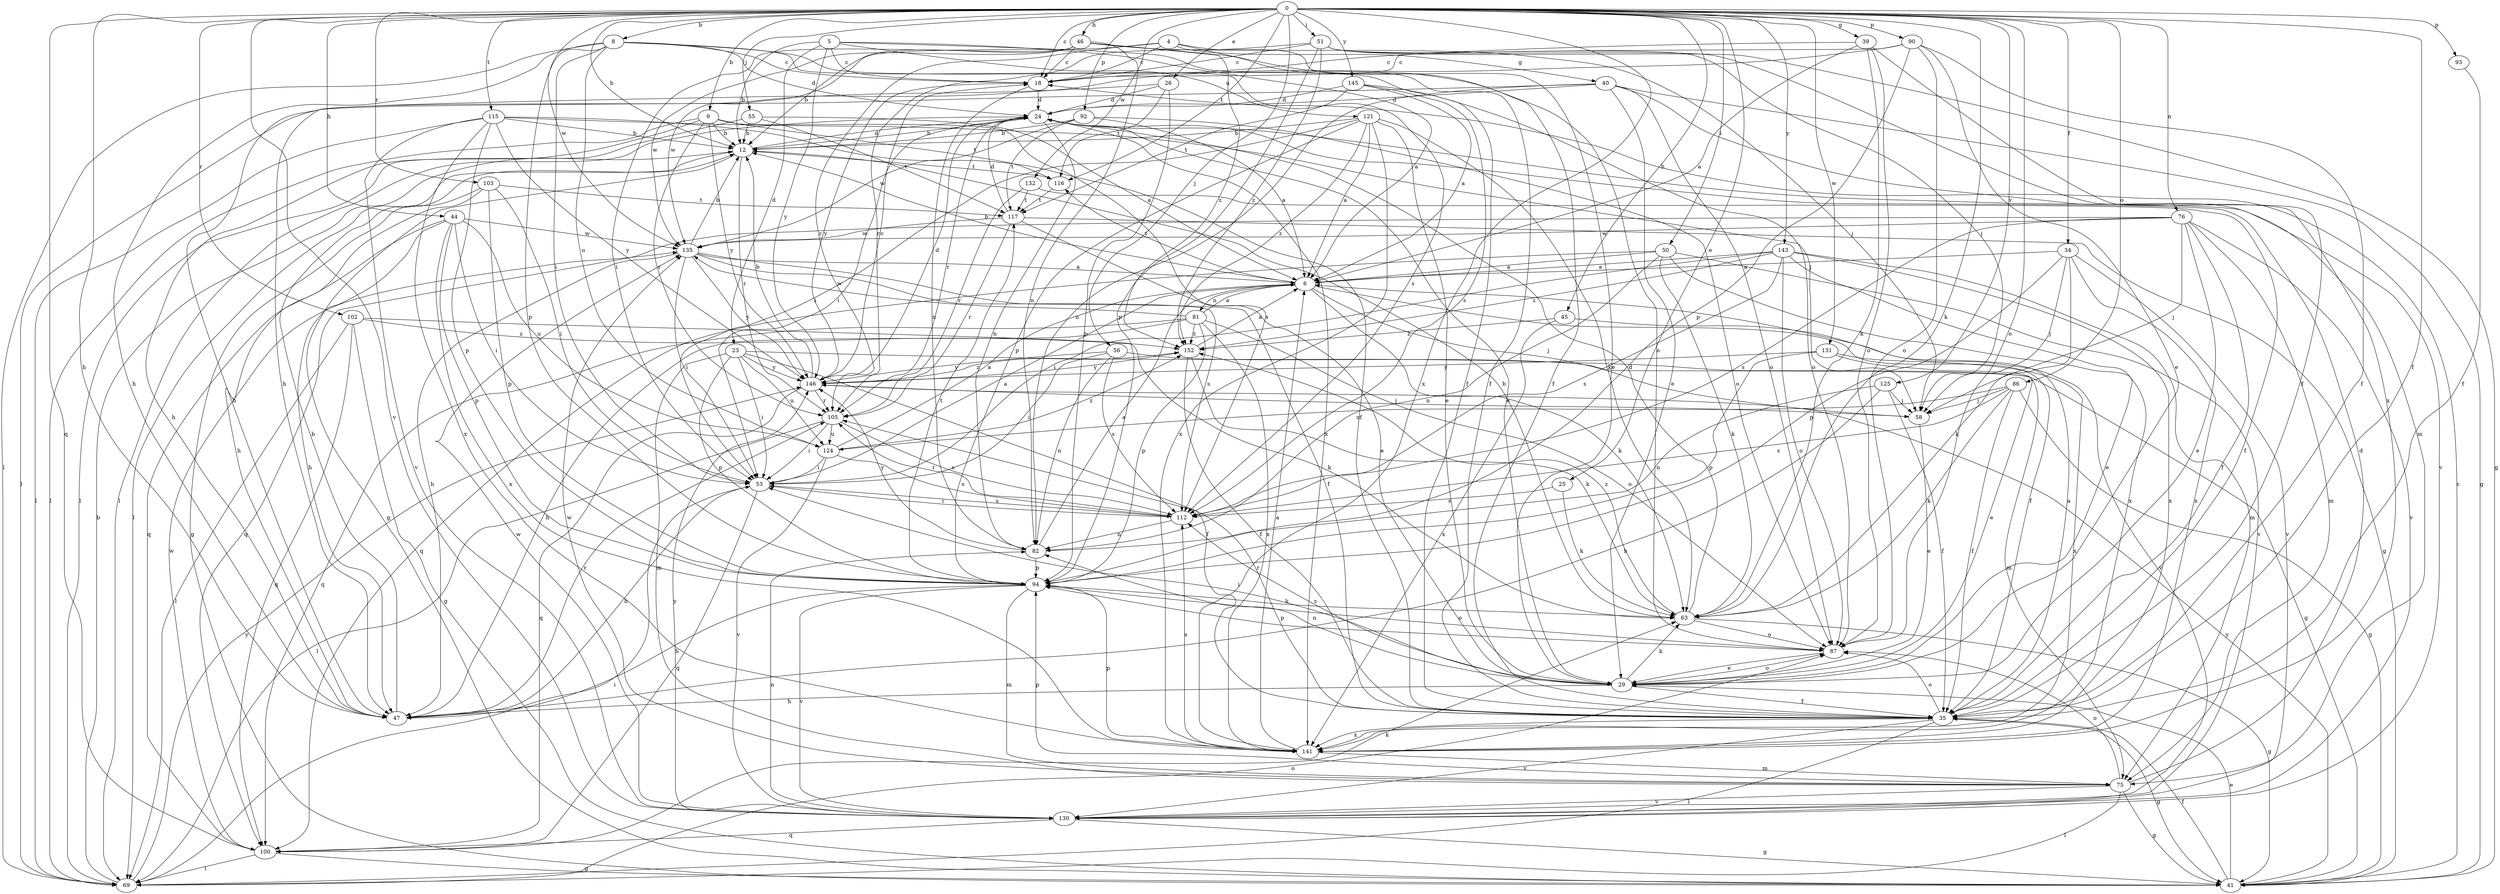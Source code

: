 strict digraph  {
0;
4;
5;
6;
8;
9;
12;
18;
23;
24;
25;
26;
29;
34;
35;
39;
40;
41;
44;
45;
46;
47;
50;
51;
53;
55;
56;
58;
63;
69;
75;
76;
81;
82;
86;
87;
90;
92;
93;
94;
100;
102;
103;
105;
112;
115;
116;
117;
121;
124;
125;
130;
131;
132;
135;
141;
143;
145;
146;
152;
0 -> 8  [label=b];
0 -> 9  [label=b];
0 -> 12  [label=b];
0 -> 18  [label=c];
0 -> 25  [label=e];
0 -> 26  [label=e];
0 -> 34  [label=f];
0 -> 35  [label=f];
0 -> 39  [label=g];
0 -> 44  [label=h];
0 -> 45  [label=h];
0 -> 46  [label=h];
0 -> 47  [label=h];
0 -> 50  [label=i];
0 -> 51  [label=i];
0 -> 55  [label=j];
0 -> 56  [label=j];
0 -> 63  [label=k];
0 -> 76  [label=n];
0 -> 86  [label=o];
0 -> 87  [label=o];
0 -> 90  [label=p];
0 -> 92  [label=p];
0 -> 93  [label=p];
0 -> 100  [label=q];
0 -> 102  [label=r];
0 -> 103  [label=r];
0 -> 115  [label=t];
0 -> 116  [label=t];
0 -> 125  [label=v];
0 -> 130  [label=v];
0 -> 131  [label=w];
0 -> 132  [label=w];
0 -> 135  [label=w];
0 -> 141  [label=x];
0 -> 143  [label=y];
0 -> 145  [label=y];
4 -> 18  [label=c];
4 -> 29  [label=e];
4 -> 35  [label=f];
4 -> 40  [label=g];
4 -> 105  [label=r];
4 -> 135  [label=w];
5 -> 6  [label=a];
5 -> 12  [label=b];
5 -> 18  [label=c];
5 -> 23  [label=d];
5 -> 35  [label=f];
5 -> 121  [label=u];
5 -> 146  [label=y];
6 -> 12  [label=b];
6 -> 35  [label=f];
6 -> 58  [label=j];
6 -> 63  [label=k];
6 -> 81  [label=n];
6 -> 116  [label=t];
8 -> 18  [label=c];
8 -> 24  [label=d];
8 -> 35  [label=f];
8 -> 47  [label=h];
8 -> 53  [label=i];
8 -> 69  [label=l];
8 -> 94  [label=p];
8 -> 112  [label=s];
8 -> 124  [label=u];
9 -> 12  [label=b];
9 -> 47  [label=h];
9 -> 69  [label=l];
9 -> 105  [label=r];
9 -> 112  [label=s];
9 -> 116  [label=t];
9 -> 146  [label=y];
12 -> 24  [label=d];
12 -> 41  [label=g];
12 -> 69  [label=l];
12 -> 105  [label=r];
12 -> 116  [label=t];
18 -> 24  [label=d];
18 -> 82  [label=n];
18 -> 146  [label=y];
23 -> 35  [label=f];
23 -> 41  [label=g];
23 -> 53  [label=i];
23 -> 75  [label=m];
23 -> 94  [label=p];
23 -> 124  [label=u];
23 -> 146  [label=y];
24 -> 12  [label=b];
24 -> 29  [label=e];
24 -> 53  [label=i];
24 -> 69  [label=l];
24 -> 82  [label=n];
24 -> 105  [label=r];
24 -> 130  [label=v];
24 -> 141  [label=x];
25 -> 63  [label=k];
25 -> 112  [label=s];
26 -> 24  [label=d];
26 -> 47  [label=h];
26 -> 94  [label=p];
26 -> 116  [label=t];
29 -> 35  [label=f];
29 -> 47  [label=h];
29 -> 53  [label=i];
29 -> 63  [label=k];
29 -> 82  [label=n];
29 -> 87  [label=o];
29 -> 112  [label=s];
34 -> 6  [label=a];
34 -> 58  [label=j];
34 -> 63  [label=k];
34 -> 94  [label=p];
34 -> 130  [label=v];
34 -> 141  [label=x];
35 -> 6  [label=a];
35 -> 41  [label=g];
35 -> 69  [label=l];
35 -> 87  [label=o];
35 -> 105  [label=r];
35 -> 130  [label=v];
35 -> 141  [label=x];
39 -> 6  [label=a];
39 -> 18  [label=c];
39 -> 35  [label=f];
39 -> 63  [label=k];
39 -> 87  [label=o];
40 -> 24  [label=d];
40 -> 29  [label=e];
40 -> 41  [label=g];
40 -> 69  [label=l];
40 -> 75  [label=m];
40 -> 82  [label=n];
40 -> 87  [label=o];
41 -> 18  [label=c];
41 -> 29  [label=e];
41 -> 35  [label=f];
41 -> 146  [label=y];
44 -> 47  [label=h];
44 -> 53  [label=i];
44 -> 94  [label=p];
44 -> 100  [label=q];
44 -> 124  [label=u];
44 -> 135  [label=w];
44 -> 141  [label=x];
45 -> 130  [label=v];
45 -> 141  [label=x];
45 -> 152  [label=z];
46 -> 12  [label=b];
46 -> 18  [label=c];
46 -> 53  [label=i];
46 -> 58  [label=j];
46 -> 82  [label=n];
46 -> 87  [label=o];
46 -> 135  [label=w];
46 -> 152  [label=z];
47 -> 12  [label=b];
47 -> 105  [label=r];
50 -> 6  [label=a];
50 -> 63  [label=k];
50 -> 82  [label=n];
50 -> 100  [label=q];
50 -> 130  [label=v];
50 -> 141  [label=x];
51 -> 18  [label=c];
51 -> 41  [label=g];
51 -> 58  [label=j];
51 -> 94  [label=p];
51 -> 105  [label=r];
51 -> 141  [label=x];
51 -> 152  [label=z];
53 -> 6  [label=a];
53 -> 47  [label=h];
53 -> 100  [label=q];
53 -> 112  [label=s];
55 -> 6  [label=a];
55 -> 12  [label=b];
55 -> 69  [label=l];
55 -> 117  [label=t];
56 -> 53  [label=i];
56 -> 75  [label=m];
56 -> 82  [label=n];
56 -> 112  [label=s];
56 -> 146  [label=y];
58 -> 29  [label=e];
63 -> 12  [label=b];
63 -> 24  [label=d];
63 -> 41  [label=g];
63 -> 87  [label=o];
63 -> 152  [label=z];
69 -> 12  [label=b];
69 -> 53  [label=i];
69 -> 87  [label=o];
69 -> 146  [label=y];
75 -> 24  [label=d];
75 -> 41  [label=g];
75 -> 69  [label=l];
75 -> 87  [label=o];
75 -> 94  [label=p];
75 -> 130  [label=v];
75 -> 135  [label=w];
76 -> 29  [label=e];
76 -> 35  [label=f];
76 -> 58  [label=j];
76 -> 75  [label=m];
76 -> 100  [label=q];
76 -> 112  [label=s];
76 -> 130  [label=v];
76 -> 135  [label=w];
81 -> 6  [label=a];
81 -> 47  [label=h];
81 -> 87  [label=o];
81 -> 94  [label=p];
81 -> 100  [label=q];
81 -> 135  [label=w];
81 -> 141  [label=x];
81 -> 152  [label=z];
82 -> 6  [label=a];
82 -> 94  [label=p];
82 -> 146  [label=y];
86 -> 35  [label=f];
86 -> 41  [label=g];
86 -> 58  [label=j];
86 -> 63  [label=k];
86 -> 112  [label=s];
86 -> 124  [label=u];
87 -> 29  [label=e];
87 -> 94  [label=p];
90 -> 18  [label=c];
90 -> 29  [label=e];
90 -> 35  [label=f];
90 -> 47  [label=h];
90 -> 87  [label=o];
90 -> 94  [label=p];
92 -> 6  [label=a];
92 -> 12  [label=b];
92 -> 87  [label=o];
92 -> 117  [label=t];
92 -> 135  [label=w];
93 -> 35  [label=f];
94 -> 47  [label=h];
94 -> 63  [label=k];
94 -> 75  [label=m];
94 -> 87  [label=o];
94 -> 117  [label=t];
94 -> 130  [label=v];
100 -> 41  [label=g];
100 -> 63  [label=k];
100 -> 69  [label=l];
100 -> 135  [label=w];
102 -> 41  [label=g];
102 -> 63  [label=k];
102 -> 69  [label=l];
102 -> 100  [label=q];
102 -> 152  [label=z];
103 -> 41  [label=g];
103 -> 47  [label=h];
103 -> 53  [label=i];
103 -> 94  [label=p];
103 -> 117  [label=t];
105 -> 53  [label=i];
105 -> 69  [label=l];
105 -> 112  [label=s];
105 -> 124  [label=u];
112 -> 53  [label=i];
112 -> 82  [label=n];
112 -> 105  [label=r];
115 -> 12  [label=b];
115 -> 35  [label=f];
115 -> 58  [label=j];
115 -> 69  [label=l];
115 -> 94  [label=p];
115 -> 130  [label=v];
115 -> 141  [label=x];
115 -> 146  [label=y];
116 -> 117  [label=t];
117 -> 24  [label=d];
117 -> 29  [label=e];
117 -> 41  [label=g];
117 -> 105  [label=r];
117 -> 135  [label=w];
121 -> 6  [label=a];
121 -> 12  [label=b];
121 -> 29  [label=e];
121 -> 53  [label=i];
121 -> 63  [label=k];
121 -> 94  [label=p];
121 -> 141  [label=x];
121 -> 152  [label=z];
124 -> 6  [label=a];
124 -> 53  [label=i];
124 -> 112  [label=s];
124 -> 130  [label=v];
124 -> 152  [label=z];
125 -> 35  [label=f];
125 -> 47  [label=h];
125 -> 58  [label=j];
125 -> 82  [label=n];
130 -> 41  [label=g];
130 -> 82  [label=n];
130 -> 100  [label=q];
130 -> 135  [label=w];
130 -> 146  [label=y];
131 -> 29  [label=e];
131 -> 94  [label=p];
131 -> 141  [label=x];
131 -> 146  [label=y];
132 -> 35  [label=f];
132 -> 105  [label=r];
132 -> 117  [label=t];
135 -> 6  [label=a];
135 -> 12  [label=b];
135 -> 35  [label=f];
135 -> 47  [label=h];
135 -> 53  [label=i];
135 -> 112  [label=s];
135 -> 146  [label=y];
141 -> 6  [label=a];
141 -> 75  [label=m];
141 -> 94  [label=p];
141 -> 112  [label=s];
143 -> 6  [label=a];
143 -> 29  [label=e];
143 -> 53  [label=i];
143 -> 75  [label=m];
143 -> 87  [label=o];
143 -> 112  [label=s];
143 -> 141  [label=x];
143 -> 152  [label=z];
145 -> 6  [label=a];
145 -> 24  [label=d];
145 -> 87  [label=o];
145 -> 112  [label=s];
145 -> 117  [label=t];
146 -> 12  [label=b];
146 -> 18  [label=c];
146 -> 24  [label=d];
146 -> 58  [label=j];
146 -> 100  [label=q];
146 -> 105  [label=r];
146 -> 152  [label=z];
152 -> 6  [label=a];
152 -> 35  [label=f];
152 -> 63  [label=k];
152 -> 146  [label=y];
}
